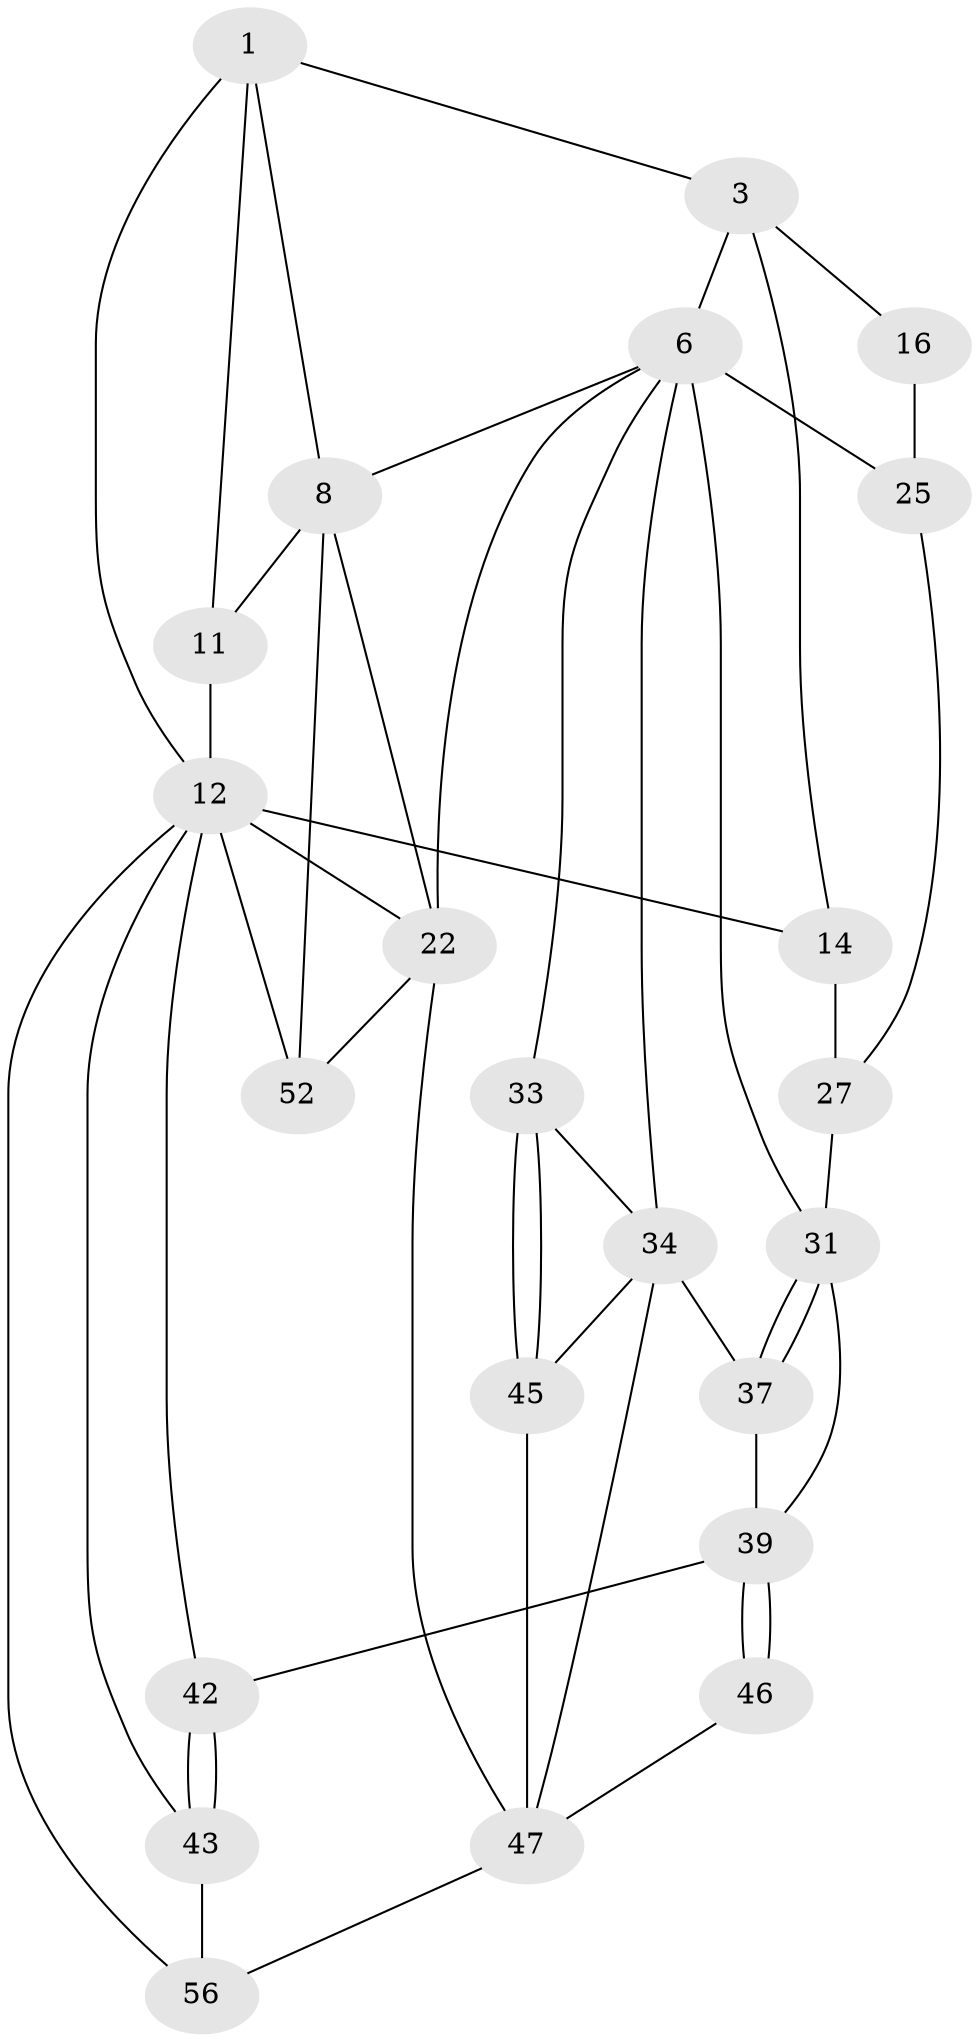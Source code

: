// original degree distribution, {3: 0.034482758620689655, 4: 0.27586206896551724, 6: 0.2413793103448276, 5: 0.4482758620689655}
// Generated by graph-tools (version 1.1) at 2025/21/03/04/25 18:21:16]
// undirected, 23 vertices, 48 edges
graph export_dot {
graph [start="1"]
  node [color=gray90,style=filled];
  1 [pos="+0.37092896058967306+0",super="+2+7"];
  3 [pos="+0.10168111976413939+0.07434144382813775",super="+4+13"];
  6 [pos="+0.3698676694545399+0",super="+10"];
  8 [pos="+0.8009139373116998+0.041102317820817955",super="+17+9"];
  11 [pos="+1+0"];
  12 [pos="+0+0",super="+15+44"];
  14 [pos="+0+0.34736047841738843"];
  16 [pos="+0.11006500018686928+0.2354049850150061"];
  22 [pos="+0.7724458249677308+0.5432347028040049",super="+50"];
  25 [pos="+0.1864473682564027+0.28337124470072333",super="+26"];
  27 [pos="+0.17478600821549894+0.31642541269609636",super="+28"];
  31 [pos="+0.25286489556336594+0.48129523747386116",super="+32"];
  33 [pos="+0.6124930618273425+0.5382921453307622"];
  34 [pos="+0.5323710574820256+0.5415028368577494",super="+35"];
  37 [pos="+0.26373801646962997+0.5219887718863843"];
  39 [pos="+0.20224309042944413+0.6162504582996225",super="+40"];
  42 [pos="+0+0.8571437498507016"];
  43 [pos="+0+0.8725723212860016"];
  45 [pos="+0.5447478214640229+0.7723782633274032"];
  46 [pos="+0.19055444314092831+0.739402758436928"];
  47 [pos="+0.33485391984090107+0.8036393554267688",super="+49+48"];
  52 [pos="+1+0.591261819282514",super="+55"];
  56 [pos="+0.28926516706347216+0.9499594886511626"];
  1 -- 3;
  1 -- 12;
  1 -- 8;
  1 -- 11;
  3 -- 16 [weight=2];
  3 -- 6 [weight=2];
  3 -- 14;
  6 -- 33;
  6 -- 34;
  6 -- 22;
  6 -- 25 [weight=2];
  6 -- 31;
  6 -- 8;
  8 -- 11;
  8 -- 52;
  8 -- 22;
  11 -- 12 [weight=2];
  12 -- 42;
  12 -- 14;
  12 -- 52;
  12 -- 22;
  12 -- 56;
  12 -- 43;
  14 -- 27;
  16 -- 25;
  22 -- 52 [weight=2];
  22 -- 47;
  25 -- 27;
  27 -- 31 [weight=2];
  31 -- 37;
  31 -- 37;
  31 -- 39;
  33 -- 34;
  33 -- 45;
  33 -- 45;
  34 -- 45;
  34 -- 37;
  34 -- 47;
  37 -- 39;
  39 -- 46 [weight=2];
  39 -- 46;
  39 -- 42;
  42 -- 43;
  42 -- 43;
  43 -- 56;
  45 -- 47;
  46 -- 47;
  47 -- 56;
}
